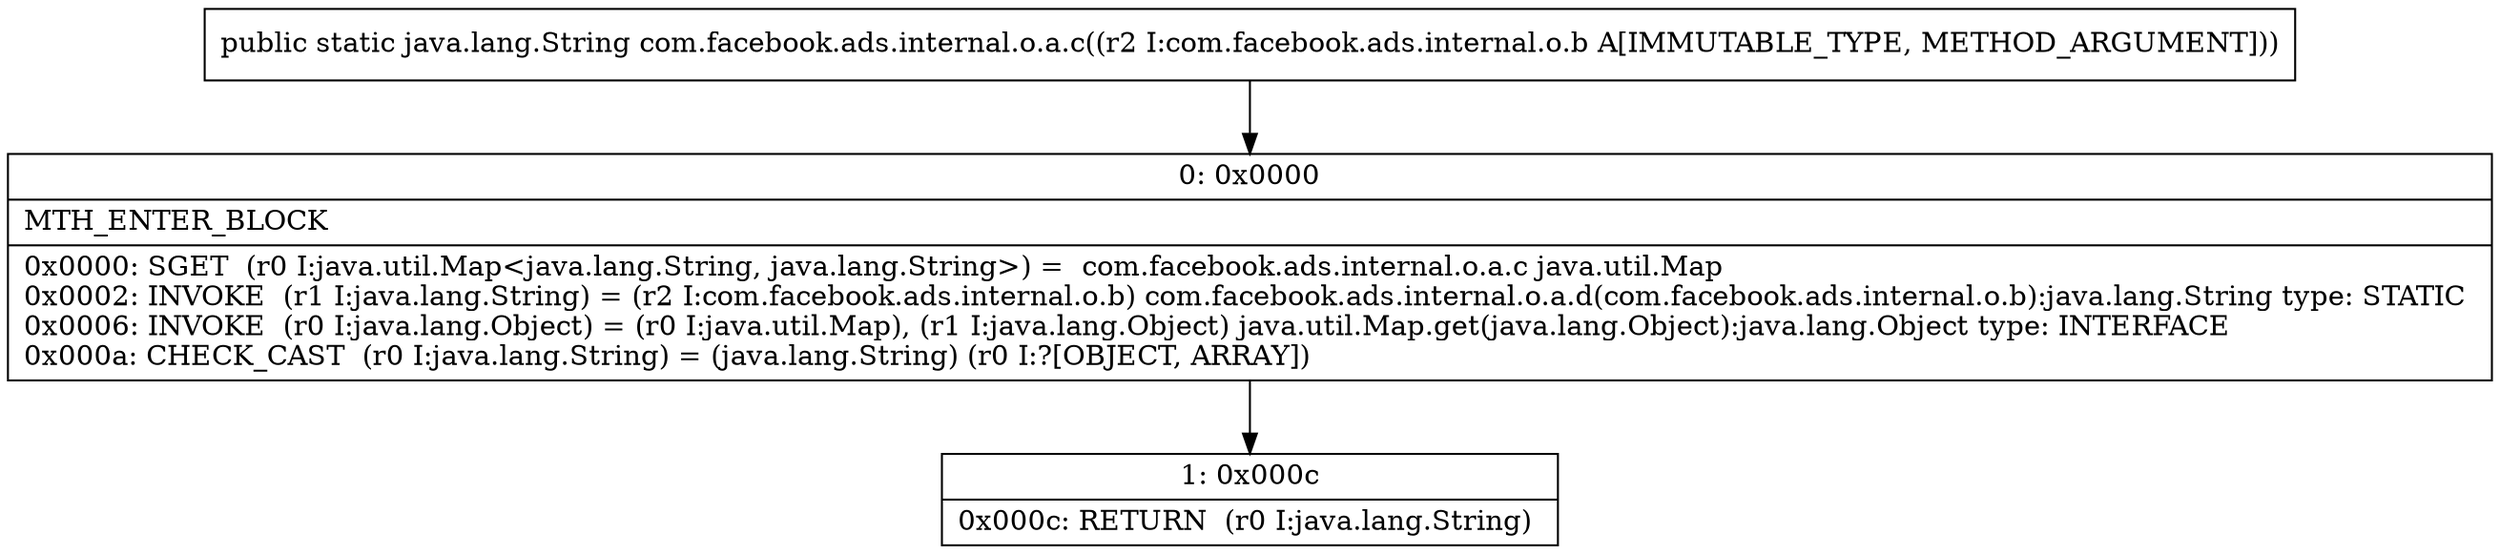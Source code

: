 digraph "CFG forcom.facebook.ads.internal.o.a.c(Lcom\/facebook\/ads\/internal\/o\/b;)Ljava\/lang\/String;" {
Node_0 [shape=record,label="{0\:\ 0x0000|MTH_ENTER_BLOCK\l|0x0000: SGET  (r0 I:java.util.Map\<java.lang.String, java.lang.String\>) =  com.facebook.ads.internal.o.a.c java.util.Map \l0x0002: INVOKE  (r1 I:java.lang.String) = (r2 I:com.facebook.ads.internal.o.b) com.facebook.ads.internal.o.a.d(com.facebook.ads.internal.o.b):java.lang.String type: STATIC \l0x0006: INVOKE  (r0 I:java.lang.Object) = (r0 I:java.util.Map), (r1 I:java.lang.Object) java.util.Map.get(java.lang.Object):java.lang.Object type: INTERFACE \l0x000a: CHECK_CAST  (r0 I:java.lang.String) = (java.lang.String) (r0 I:?[OBJECT, ARRAY]) \l}"];
Node_1 [shape=record,label="{1\:\ 0x000c|0x000c: RETURN  (r0 I:java.lang.String) \l}"];
MethodNode[shape=record,label="{public static java.lang.String com.facebook.ads.internal.o.a.c((r2 I:com.facebook.ads.internal.o.b A[IMMUTABLE_TYPE, METHOD_ARGUMENT])) }"];
MethodNode -> Node_0;
Node_0 -> Node_1;
}

